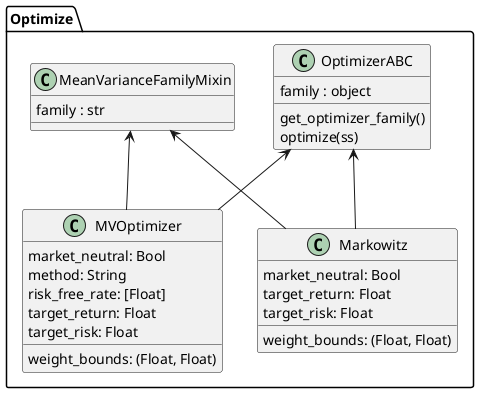 @startuml classes_optimize
set namespaceSeparator none

package Optimize {
  class "MVOptimizer" as garpar.optimize.mean_variance.MVOptimizer {
    market_neutral: Bool
    method: String
    risk_free_rate: [Float]
    target_return: Float
    target_risk: Float
    weight_bounds: (Float, Float)
  }
  class "Markowitz" as garpar.optimize.mean_variance.Markowitz {
    market_neutral: Bool
    target_return: Float
    target_risk: Float
    weight_bounds: (Float, Float)
  }
  class "MeanVarianceFamilyMixin" as garpar.optimize.opt_base.MeanVarianceFamilyMixin {
    family : str
  }
  class "OptimizerABC" as garpar.optimize.opt_base.OptimizerABC {
    family : object
    get_optimizer_family()
    optimize(ss)
  }
}

garpar.optimize.mean_variance.MVOptimizer -u-> garpar.optimize.opt_base.MeanVarianceFamilyMixin
garpar.optimize.mean_variance.MVOptimizer -u-> garpar.optimize.opt_base.OptimizerABC
garpar.optimize.mean_variance.Markowitz -u-> garpar.optimize.opt_base.MeanVarianceFamilyMixin
garpar.optimize.mean_variance.Markowitz -u-> garpar.optimize.opt_base.OptimizerABC

@enduml
